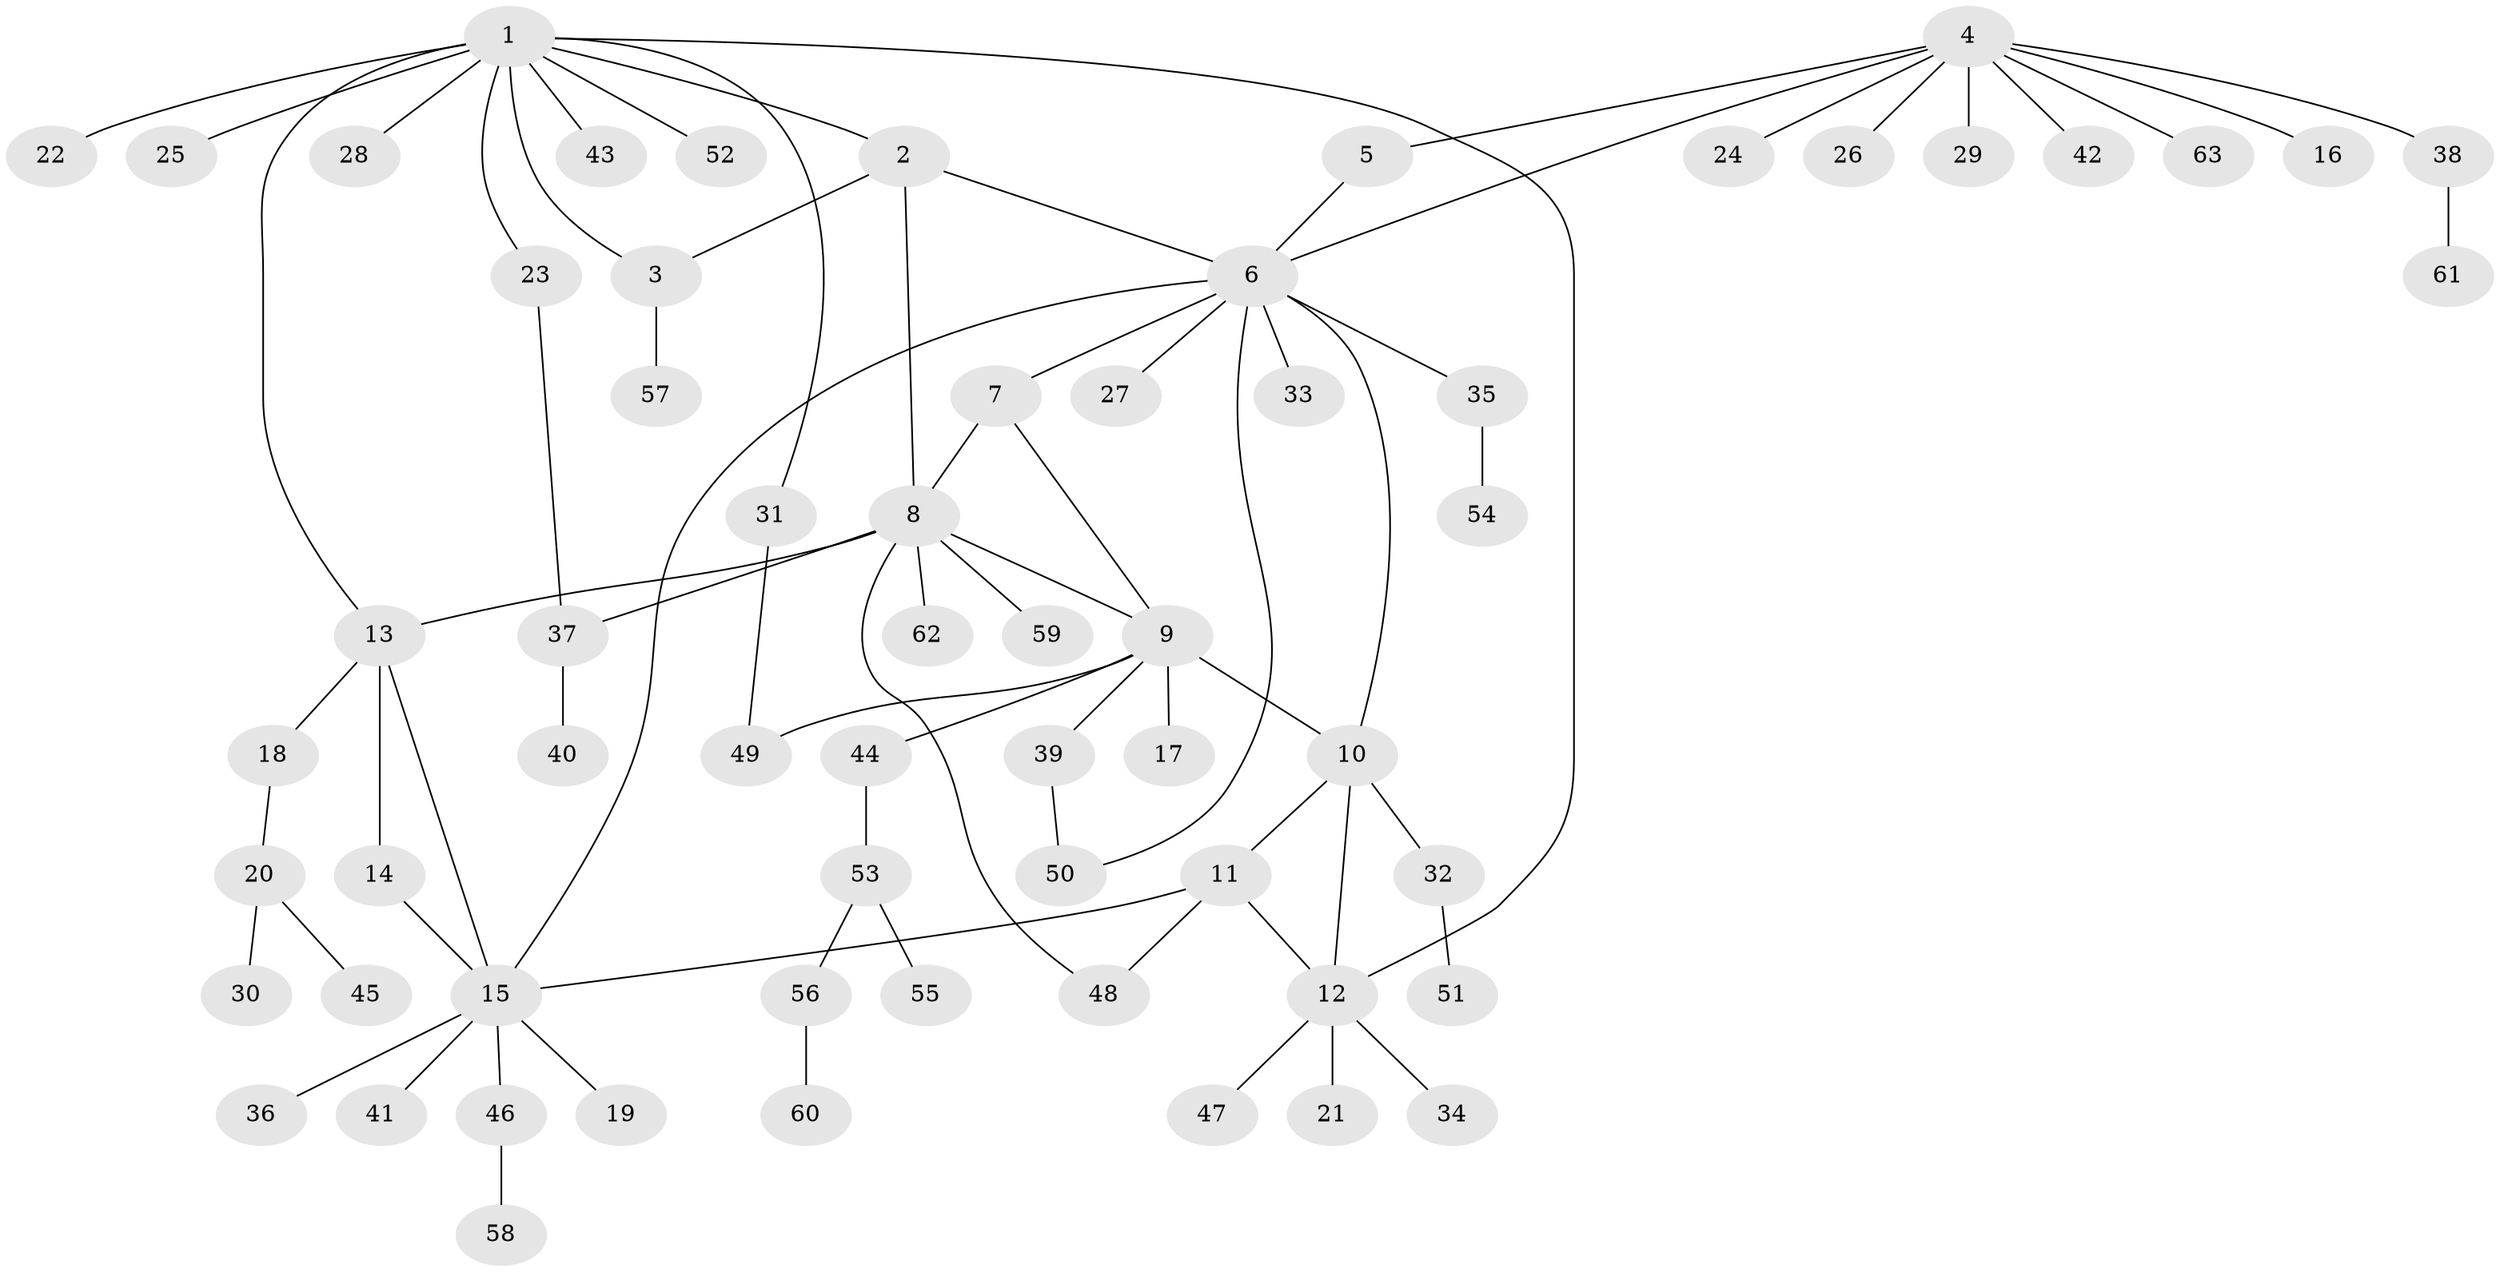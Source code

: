 // coarse degree distribution, {10: 0.022222222222222223, 4: 0.06666666666666667, 2: 0.24444444444444444, 8: 0.022222222222222223, 9: 0.022222222222222223, 3: 0.022222222222222223, 7: 0.022222222222222223, 6: 0.06666666666666667, 5: 0.022222222222222223, 1: 0.4888888888888889}
// Generated by graph-tools (version 1.1) at 2025/52/03/04/25 22:52:37]
// undirected, 63 vertices, 77 edges
graph export_dot {
  node [color=gray90,style=filled];
  1;
  2;
  3;
  4;
  5;
  6;
  7;
  8;
  9;
  10;
  11;
  12;
  13;
  14;
  15;
  16;
  17;
  18;
  19;
  20;
  21;
  22;
  23;
  24;
  25;
  26;
  27;
  28;
  29;
  30;
  31;
  32;
  33;
  34;
  35;
  36;
  37;
  38;
  39;
  40;
  41;
  42;
  43;
  44;
  45;
  46;
  47;
  48;
  49;
  50;
  51;
  52;
  53;
  54;
  55;
  56;
  57;
  58;
  59;
  60;
  61;
  62;
  63;
  1 -- 2;
  1 -- 3;
  1 -- 12;
  1 -- 13;
  1 -- 22;
  1 -- 23;
  1 -- 25;
  1 -- 28;
  1 -- 31;
  1 -- 43;
  1 -- 52;
  2 -- 3;
  2 -- 6;
  2 -- 8;
  3 -- 57;
  4 -- 5;
  4 -- 6;
  4 -- 16;
  4 -- 24;
  4 -- 26;
  4 -- 29;
  4 -- 38;
  4 -- 42;
  4 -- 63;
  5 -- 6;
  6 -- 7;
  6 -- 10;
  6 -- 15;
  6 -- 27;
  6 -- 33;
  6 -- 35;
  6 -- 50;
  7 -- 8;
  7 -- 9;
  8 -- 9;
  8 -- 13;
  8 -- 37;
  8 -- 48;
  8 -- 59;
  8 -- 62;
  9 -- 10;
  9 -- 17;
  9 -- 39;
  9 -- 44;
  9 -- 49;
  10 -- 11;
  10 -- 12;
  10 -- 32;
  11 -- 12;
  11 -- 15;
  11 -- 48;
  12 -- 21;
  12 -- 34;
  12 -- 47;
  13 -- 14;
  13 -- 15;
  13 -- 18;
  14 -- 15;
  15 -- 19;
  15 -- 36;
  15 -- 41;
  15 -- 46;
  18 -- 20;
  20 -- 30;
  20 -- 45;
  23 -- 37;
  31 -- 49;
  32 -- 51;
  35 -- 54;
  37 -- 40;
  38 -- 61;
  39 -- 50;
  44 -- 53;
  46 -- 58;
  53 -- 55;
  53 -- 56;
  56 -- 60;
}
